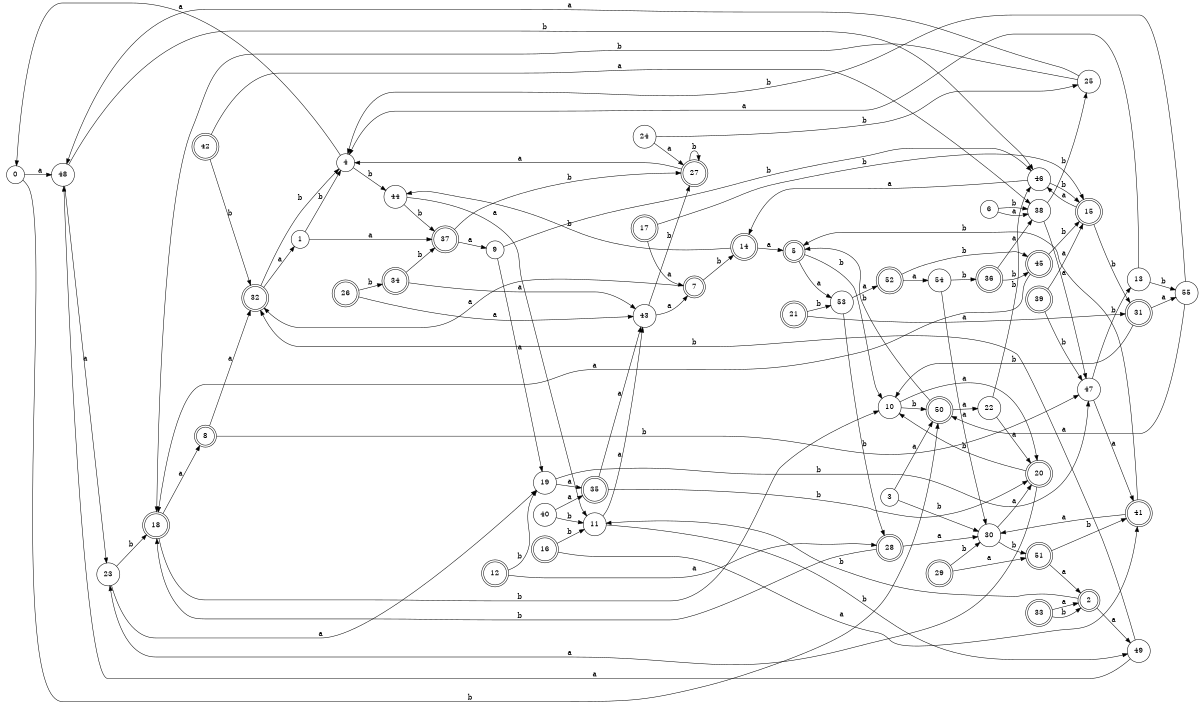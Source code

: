 digraph n45_10 {
__start0 [label="" shape="none"];

rankdir=LR;
size="8,5";

s0 [style="filled", color="black", fillcolor="white" shape="circle", label="0"];
s1 [style="filled", color="black", fillcolor="white" shape="circle", label="1"];
s2 [style="rounded,filled", color="black", fillcolor="white" shape="doublecircle", label="2"];
s3 [style="filled", color="black", fillcolor="white" shape="circle", label="3"];
s4 [style="filled", color="black", fillcolor="white" shape="circle", label="4"];
s5 [style="rounded,filled", color="black", fillcolor="white" shape="doublecircle", label="5"];
s6 [style="filled", color="black", fillcolor="white" shape="circle", label="6"];
s7 [style="rounded,filled", color="black", fillcolor="white" shape="doublecircle", label="7"];
s8 [style="rounded,filled", color="black", fillcolor="white" shape="doublecircle", label="8"];
s9 [style="filled", color="black", fillcolor="white" shape="circle", label="9"];
s10 [style="filled", color="black", fillcolor="white" shape="circle", label="10"];
s11 [style="filled", color="black", fillcolor="white" shape="circle", label="11"];
s12 [style="rounded,filled", color="black", fillcolor="white" shape="doublecircle", label="12"];
s13 [style="filled", color="black", fillcolor="white" shape="circle", label="13"];
s14 [style="rounded,filled", color="black", fillcolor="white" shape="doublecircle", label="14"];
s15 [style="rounded,filled", color="black", fillcolor="white" shape="doublecircle", label="15"];
s16 [style="rounded,filled", color="black", fillcolor="white" shape="doublecircle", label="16"];
s17 [style="rounded,filled", color="black", fillcolor="white" shape="doublecircle", label="17"];
s18 [style="rounded,filled", color="black", fillcolor="white" shape="doublecircle", label="18"];
s19 [style="filled", color="black", fillcolor="white" shape="circle", label="19"];
s20 [style="rounded,filled", color="black", fillcolor="white" shape="doublecircle", label="20"];
s21 [style="rounded,filled", color="black", fillcolor="white" shape="doublecircle", label="21"];
s22 [style="filled", color="black", fillcolor="white" shape="circle", label="22"];
s23 [style="filled", color="black", fillcolor="white" shape="circle", label="23"];
s24 [style="filled", color="black", fillcolor="white" shape="circle", label="24"];
s25 [style="filled", color="black", fillcolor="white" shape="circle", label="25"];
s26 [style="rounded,filled", color="black", fillcolor="white" shape="doublecircle", label="26"];
s27 [style="rounded,filled", color="black", fillcolor="white" shape="doublecircle", label="27"];
s28 [style="rounded,filled", color="black", fillcolor="white" shape="doublecircle", label="28"];
s29 [style="rounded,filled", color="black", fillcolor="white" shape="doublecircle", label="29"];
s30 [style="filled", color="black", fillcolor="white" shape="circle", label="30"];
s31 [style="rounded,filled", color="black", fillcolor="white" shape="doublecircle", label="31"];
s32 [style="rounded,filled", color="black", fillcolor="white" shape="doublecircle", label="32"];
s33 [style="rounded,filled", color="black", fillcolor="white" shape="doublecircle", label="33"];
s34 [style="rounded,filled", color="black", fillcolor="white" shape="doublecircle", label="34"];
s35 [style="rounded,filled", color="black", fillcolor="white" shape="doublecircle", label="35"];
s36 [style="rounded,filled", color="black", fillcolor="white" shape="doublecircle", label="36"];
s37 [style="rounded,filled", color="black", fillcolor="white" shape="doublecircle", label="37"];
s38 [style="filled", color="black", fillcolor="white" shape="circle", label="38"];
s39 [style="rounded,filled", color="black", fillcolor="white" shape="doublecircle", label="39"];
s40 [style="filled", color="black", fillcolor="white" shape="circle", label="40"];
s41 [style="rounded,filled", color="black", fillcolor="white" shape="doublecircle", label="41"];
s42 [style="rounded,filled", color="black", fillcolor="white" shape="doublecircle", label="42"];
s43 [style="filled", color="black", fillcolor="white" shape="circle", label="43"];
s44 [style="filled", color="black", fillcolor="white" shape="circle", label="44"];
s45 [style="rounded,filled", color="black", fillcolor="white" shape="doublecircle", label="45"];
s46 [style="filled", color="black", fillcolor="white" shape="circle", label="46"];
s47 [style="filled", color="black", fillcolor="white" shape="circle", label="47"];
s48 [style="filled", color="black", fillcolor="white" shape="circle", label="48"];
s49 [style="filled", color="black", fillcolor="white" shape="circle", label="49"];
s50 [style="rounded,filled", color="black", fillcolor="white" shape="doublecircle", label="50"];
s51 [style="rounded,filled", color="black", fillcolor="white" shape="doublecircle", label="51"];
s52 [style="rounded,filled", color="black", fillcolor="white" shape="doublecircle", label="52"];
s53 [style="filled", color="black", fillcolor="white" shape="circle", label="53"];
s54 [style="filled", color="black", fillcolor="white" shape="circle", label="54"];
s55 [style="filled", color="black", fillcolor="white" shape="circle", label="55"];
s0 -> s48 [label="a"];
s0 -> s50 [label="b"];
s1 -> s37 [label="a"];
s1 -> s4 [label="b"];
s2 -> s49 [label="a"];
s2 -> s11 [label="b"];
s3 -> s50 [label="a"];
s3 -> s30 [label="b"];
s4 -> s0 [label="a"];
s4 -> s44 [label="b"];
s5 -> s53 [label="a"];
s5 -> s10 [label="b"];
s6 -> s38 [label="a"];
s6 -> s38 [label="b"];
s7 -> s32 [label="a"];
s7 -> s14 [label="b"];
s8 -> s32 [label="a"];
s8 -> s47 [label="b"];
s9 -> s19 [label="a"];
s9 -> s46 [label="b"];
s10 -> s20 [label="a"];
s10 -> s50 [label="b"];
s11 -> s43 [label="a"];
s11 -> s49 [label="b"];
s12 -> s28 [label="a"];
s12 -> s19 [label="b"];
s13 -> s4 [label="a"];
s13 -> s55 [label="b"];
s14 -> s5 [label="a"];
s14 -> s44 [label="b"];
s15 -> s46 [label="a"];
s15 -> s31 [label="b"];
s16 -> s41 [label="a"];
s16 -> s11 [label="b"];
s17 -> s7 [label="a"];
s17 -> s15 [label="b"];
s18 -> s8 [label="a"];
s18 -> s10 [label="b"];
s19 -> s35 [label="a"];
s19 -> s47 [label="b"];
s20 -> s23 [label="a"];
s20 -> s10 [label="b"];
s21 -> s31 [label="a"];
s21 -> s53 [label="b"];
s22 -> s20 [label="a"];
s22 -> s46 [label="b"];
s23 -> s19 [label="a"];
s23 -> s18 [label="b"];
s24 -> s27 [label="a"];
s24 -> s25 [label="b"];
s25 -> s48 [label="a"];
s25 -> s18 [label="b"];
s26 -> s43 [label="a"];
s26 -> s34 [label="b"];
s27 -> s4 [label="a"];
s27 -> s27 [label="b"];
s28 -> s30 [label="a"];
s28 -> s18 [label="b"];
s29 -> s51 [label="a"];
s29 -> s30 [label="b"];
s30 -> s20 [label="a"];
s30 -> s51 [label="b"];
s31 -> s55 [label="a"];
s31 -> s10 [label="b"];
s32 -> s1 [label="a"];
s32 -> s4 [label="b"];
s33 -> s2 [label="a"];
s33 -> s2 [label="b"];
s34 -> s43 [label="a"];
s34 -> s37 [label="b"];
s35 -> s43 [label="a"];
s35 -> s20 [label="b"];
s36 -> s38 [label="a"];
s36 -> s45 [label="b"];
s37 -> s9 [label="a"];
s37 -> s27 [label="b"];
s38 -> s47 [label="a"];
s38 -> s25 [label="b"];
s39 -> s15 [label="a"];
s39 -> s47 [label="b"];
s40 -> s35 [label="a"];
s40 -> s11 [label="b"];
s41 -> s30 [label="a"];
s41 -> s5 [label="b"];
s42 -> s38 [label="a"];
s42 -> s32 [label="b"];
s43 -> s7 [label="a"];
s43 -> s27 [label="b"];
s44 -> s11 [label="a"];
s44 -> s37 [label="b"];
s45 -> s18 [label="a"];
s45 -> s15 [label="b"];
s46 -> s14 [label="a"];
s46 -> s15 [label="b"];
s47 -> s41 [label="a"];
s47 -> s13 [label="b"];
s48 -> s23 [label="a"];
s48 -> s46 [label="b"];
s49 -> s48 [label="a"];
s49 -> s32 [label="b"];
s50 -> s22 [label="a"];
s50 -> s5 [label="b"];
s51 -> s2 [label="a"];
s51 -> s41 [label="b"];
s52 -> s54 [label="a"];
s52 -> s45 [label="b"];
s53 -> s52 [label="a"];
s53 -> s28 [label="b"];
s54 -> s30 [label="a"];
s54 -> s36 [label="b"];
s55 -> s50 [label="a"];
s55 -> s4 [label="b"];

}